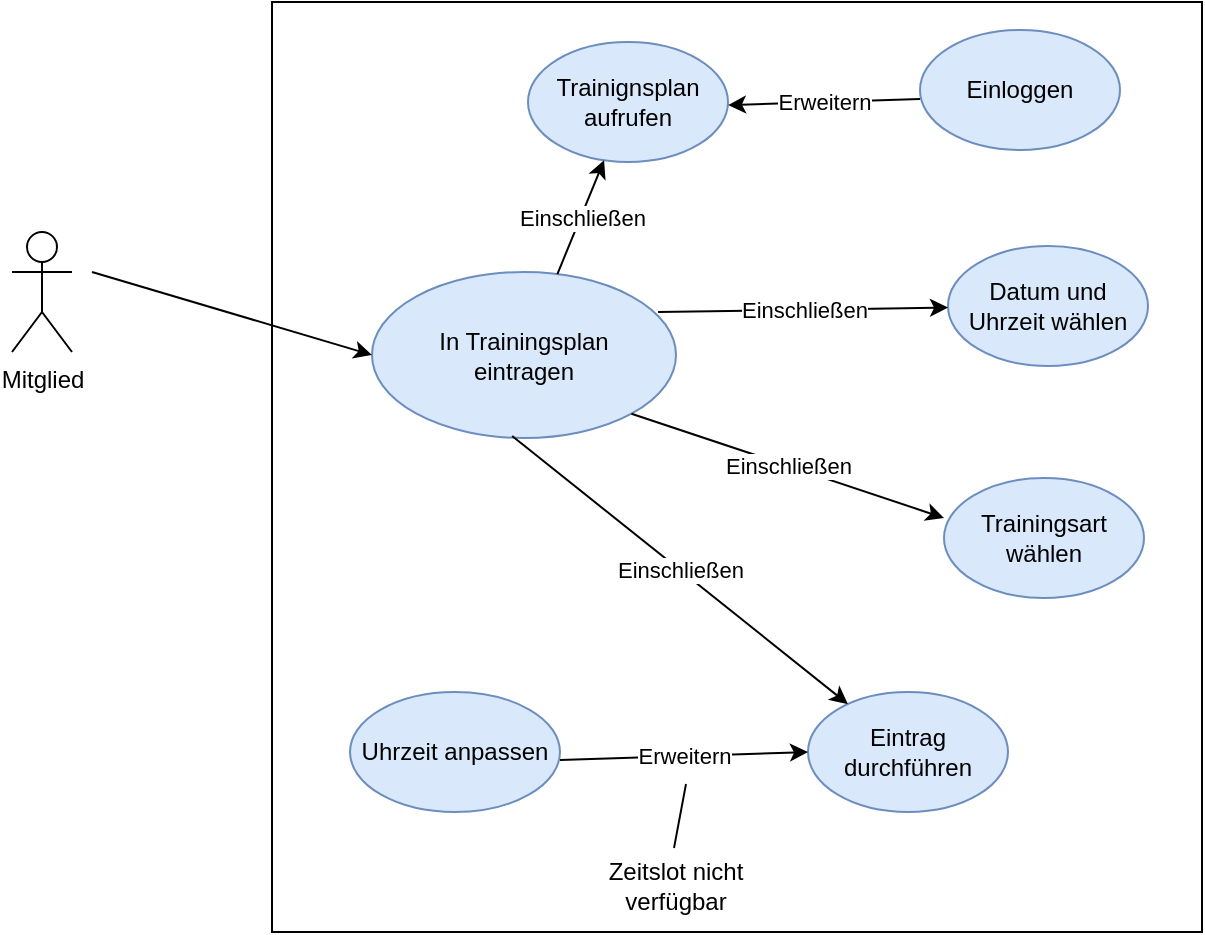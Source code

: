 <mxfile version="13.6.2" type="device"><diagram id="LOzQTGFKw6edBUwyGAJ7" name="Page-1"><mxGraphModel dx="1102" dy="611" grid="0" gridSize="10" guides="1" tooltips="1" connect="1" arrows="1" fold="1" page="1" pageScale="1" pageWidth="827" pageHeight="1169" math="0" shadow="0"><root><mxCell id="0"/><mxCell id="1" parent="0"/><mxCell id="2qfxhCAVK30csIjDxgZv-1" value="" style="whiteSpace=wrap;html=1;aspect=fixed;" parent="1" vertex="1"><mxGeometry x="250" y="125" width="465" height="465" as="geometry"/></mxCell><mxCell id="2qfxhCAVK30csIjDxgZv-2" value="Mitglied" style="shape=umlActor;verticalLabelPosition=bottom;verticalAlign=top;html=1;outlineConnect=0;" parent="1" vertex="1"><mxGeometry x="120" y="240" width="30" height="60" as="geometry"/></mxCell><mxCell id="2qfxhCAVK30csIjDxgZv-4" value="&lt;div&gt;In Trainingsplan&lt;/div&gt;&lt;div&gt;eintragen&lt;br&gt;&lt;/div&gt;" style="ellipse;whiteSpace=wrap;html=1;fillColor=#dae8fc;strokeColor=#6c8ebf;" parent="1" vertex="1"><mxGeometry x="300" y="260" width="152" height="83" as="geometry"/></mxCell><mxCell id="2qfxhCAVK30csIjDxgZv-6" value="&lt;div&gt;Datum und Uhrzeit wählen&lt;/div&gt;" style="ellipse;whiteSpace=wrap;html=1;fillColor=#dae8fc;strokeColor=#6c8ebf;" parent="1" vertex="1"><mxGeometry x="588" y="247" width="100" height="60" as="geometry"/></mxCell><mxCell id="2qfxhCAVK30csIjDxgZv-7" value="Trainingsart wählen" style="ellipse;whiteSpace=wrap;html=1;fillColor=#dae8fc;strokeColor=#6c8ebf;" parent="1" vertex="1"><mxGeometry x="586" y="363" width="100" height="60" as="geometry"/></mxCell><mxCell id="2qfxhCAVK30csIjDxgZv-18" value="" style="endArrow=classic;html=1;exitX=0.941;exitY=0.241;exitDx=0;exitDy=0;exitPerimeter=0;" parent="1" source="2qfxhCAVK30csIjDxgZv-4" target="2qfxhCAVK30csIjDxgZv-6" edge="1"><mxGeometry relative="1" as="geometry"><mxPoint x="406" y="258" as="sourcePoint"/><mxPoint x="485" y="269.5" as="targetPoint"/></mxGeometry></mxCell><mxCell id="2qfxhCAVK30csIjDxgZv-19" value="Einschließen" style="edgeLabel;resizable=0;html=1;align=center;verticalAlign=middle;" parent="2qfxhCAVK30csIjDxgZv-18" connectable="0" vertex="1"><mxGeometry relative="1" as="geometry"/></mxCell><mxCell id="2qfxhCAVK30csIjDxgZv-20" value="" style="endArrow=classic;html=1;entryX=0;entryY=0.333;entryDx=0;entryDy=0;entryPerimeter=0;exitX=1;exitY=1;exitDx=0;exitDy=0;" parent="1" source="2qfxhCAVK30csIjDxgZv-4" target="2qfxhCAVK30csIjDxgZv-7" edge="1"><mxGeometry relative="1" as="geometry"><mxPoint x="360" y="310" as="sourcePoint"/><mxPoint x="460" y="310" as="targetPoint"/></mxGeometry></mxCell><mxCell id="2qfxhCAVK30csIjDxgZv-21" value="Einschließen" style="edgeLabel;resizable=0;html=1;align=center;verticalAlign=middle;" parent="2qfxhCAVK30csIjDxgZv-20" connectable="0" vertex="1"><mxGeometry relative="1" as="geometry"/></mxCell><mxCell id="2qfxhCAVK30csIjDxgZv-24" value="" style="endArrow=classic;html=1;entryX=0;entryY=0.5;entryDx=0;entryDy=0;" parent="1" target="2qfxhCAVK30csIjDxgZv-4" edge="1"><mxGeometry width="50" height="50" relative="1" as="geometry"><mxPoint x="160" y="260" as="sourcePoint"/><mxPoint x="210" y="210" as="targetPoint"/></mxGeometry></mxCell><mxCell id="2qfxhCAVK30csIjDxgZv-25" value="&lt;div&gt;Trainignsplan &lt;br&gt;&lt;/div&gt;&lt;div&gt;aufrufen&lt;br&gt;&lt;/div&gt;" style="ellipse;whiteSpace=wrap;html=1;fillColor=#dae8fc;strokeColor=#6c8ebf;" parent="1" vertex="1"><mxGeometry x="378" y="145" width="100" height="60" as="geometry"/></mxCell><mxCell id="2qfxhCAVK30csIjDxgZv-27" value="" style="endArrow=classic;html=1;" parent="1" source="2qfxhCAVK30csIjDxgZv-4" target="2qfxhCAVK30csIjDxgZv-25" edge="1"><mxGeometry relative="1" as="geometry"><mxPoint x="337" y="262" as="sourcePoint"/><mxPoint x="497" y="262" as="targetPoint"/></mxGeometry></mxCell><mxCell id="2qfxhCAVK30csIjDxgZv-28" value="Einschließen" style="edgeLabel;resizable=0;html=1;align=center;verticalAlign=middle;" parent="2qfxhCAVK30csIjDxgZv-27" connectable="0" vertex="1"><mxGeometry relative="1" as="geometry"/></mxCell><mxCell id="2qfxhCAVK30csIjDxgZv-30" value="Uhrzeit anpassen" style="ellipse;whiteSpace=wrap;html=1;fillColor=#dae8fc;strokeColor=#6c8ebf;" parent="1" vertex="1"><mxGeometry x="289" y="470" width="105" height="60" as="geometry"/></mxCell><mxCell id="2qfxhCAVK30csIjDxgZv-31" value="Eintrag durchführen" style="ellipse;whiteSpace=wrap;html=1;fillColor=#dae8fc;strokeColor=#6c8ebf;" parent="1" vertex="1"><mxGeometry x="518" y="470" width="100" height="60" as="geometry"/></mxCell><mxCell id="2qfxhCAVK30csIjDxgZv-32" value="" style="endArrow=classic;html=1;exitX=0.461;exitY=0.988;exitDx=0;exitDy=0;exitPerimeter=0;" parent="1" source="2qfxhCAVK30csIjDxgZv-4" target="2qfxhCAVK30csIjDxgZv-31" edge="1"><mxGeometry relative="1" as="geometry"><mxPoint x="333" y="313" as="sourcePoint"/><mxPoint x="493" y="313" as="targetPoint"/></mxGeometry></mxCell><mxCell id="2qfxhCAVK30csIjDxgZv-33" value="Einschließen" style="edgeLabel;resizable=0;html=1;align=center;verticalAlign=middle;" parent="2qfxhCAVK30csIjDxgZv-32" connectable="0" vertex="1"><mxGeometry relative="1" as="geometry"/></mxCell><mxCell id="AXCUw-tpNcMoKciMk7z--1" value="" style="endArrow=classic;html=1;" edge="1" parent="1"><mxGeometry relative="1" as="geometry"><mxPoint x="574.112" y="173.448" as="sourcePoint"/><mxPoint x="477.995" y="176.551" as="targetPoint"/><Array as="points"/></mxGeometry></mxCell><mxCell id="AXCUw-tpNcMoKciMk7z--2" value="Erweitern" style="edgeLabel;resizable=0;html=1;align=center;verticalAlign=middle;" connectable="0" vertex="1" parent="AXCUw-tpNcMoKciMk7z--1"><mxGeometry relative="1" as="geometry"/></mxCell><mxCell id="AXCUw-tpNcMoKciMk7z--3" value="Einloggen" style="ellipse;whiteSpace=wrap;html=1;fillColor=#dae8fc;strokeColor=#6c8ebf;" vertex="1" parent="1"><mxGeometry x="574" y="139" width="100" height="60" as="geometry"/></mxCell><mxCell id="AXCUw-tpNcMoKciMk7z--6" value="" style="endArrow=classic;html=1;entryX=0;entryY=0.5;entryDx=0;entryDy=0;" edge="1" parent="1" target="2qfxhCAVK30csIjDxgZv-31"><mxGeometry relative="1" as="geometry"><mxPoint x="394" y="504" as="sourcePoint"/><mxPoint x="494" y="504" as="targetPoint"/></mxGeometry></mxCell><mxCell id="AXCUw-tpNcMoKciMk7z--7" value="Erweitern" style="edgeLabel;resizable=0;html=1;align=center;verticalAlign=middle;" connectable="0" vertex="1" parent="AXCUw-tpNcMoKciMk7z--6"><mxGeometry relative="1" as="geometry"/></mxCell><mxCell id="AXCUw-tpNcMoKciMk7z--8" value="" style="endArrow=none;html=1;" edge="1" parent="1"><mxGeometry width="50" height="50" relative="1" as="geometry"><mxPoint x="451" y="548" as="sourcePoint"/><mxPoint x="457" y="516" as="targetPoint"/></mxGeometry></mxCell><mxCell id="AXCUw-tpNcMoKciMk7z--9" value="Zeitslot nicht verfügbar" style="text;html=1;strokeColor=none;fillColor=none;align=center;verticalAlign=middle;whiteSpace=wrap;rounded=0;" vertex="1" parent="1"><mxGeometry x="392" y="562" width="120" height="10" as="geometry"/></mxCell></root></mxGraphModel></diagram></mxfile>
